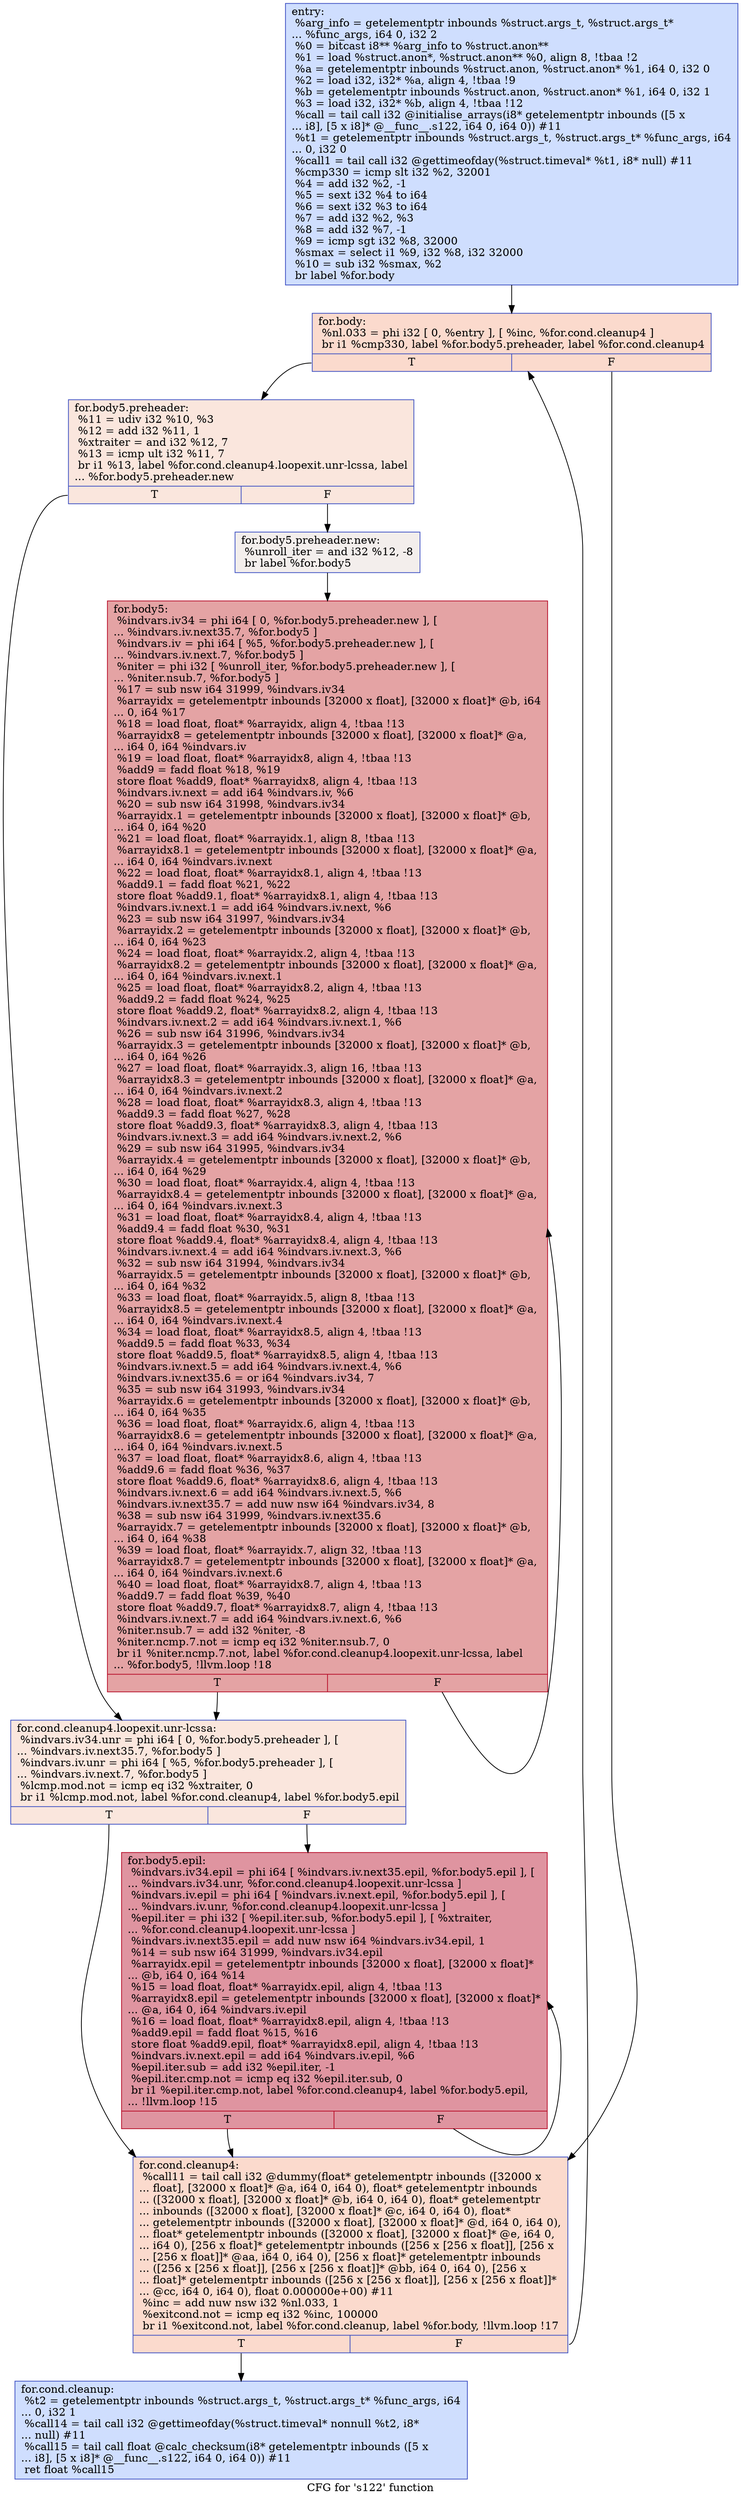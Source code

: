 digraph "CFG for 's122' function" {
	label="CFG for 's122' function";

	Node0x564c939a06a0 [shape=record,color="#3d50c3ff", style=filled, fillcolor="#93b5fe70",label="{entry:\l  %arg_info = getelementptr inbounds %struct.args_t, %struct.args_t*\l... %func_args, i64 0, i32 2\l  %0 = bitcast i8** %arg_info to %struct.anon**\l  %1 = load %struct.anon*, %struct.anon** %0, align 8, !tbaa !2\l  %a = getelementptr inbounds %struct.anon, %struct.anon* %1, i64 0, i32 0\l  %2 = load i32, i32* %a, align 4, !tbaa !9\l  %b = getelementptr inbounds %struct.anon, %struct.anon* %1, i64 0, i32 1\l  %3 = load i32, i32* %b, align 4, !tbaa !12\l  %call = tail call i32 @initialise_arrays(i8* getelementptr inbounds ([5 x\l... i8], [5 x i8]* @__func__.s122, i64 0, i64 0)) #11\l  %t1 = getelementptr inbounds %struct.args_t, %struct.args_t* %func_args, i64\l... 0, i32 0\l  %call1 = tail call i32 @gettimeofday(%struct.timeval* %t1, i8* null) #11\l  %cmp330 = icmp slt i32 %2, 32001\l  %4 = add i32 %2, -1\l  %5 = sext i32 %4 to i64\l  %6 = sext i32 %3 to i64\l  %7 = add i32 %2, %3\l  %8 = add i32 %7, -1\l  %9 = icmp sgt i32 %8, 32000\l  %smax = select i1 %9, i32 %8, i32 32000\l  %10 = sub i32 %smax, %2\l  br label %for.body\l}"];
	Node0x564c939a06a0 -> Node0x564c939a14c0;
	Node0x564c939a1a30 [shape=record,color="#3d50c3ff", style=filled, fillcolor="#93b5fe70",label="{for.cond.cleanup:                                 \l  %t2 = getelementptr inbounds %struct.args_t, %struct.args_t* %func_args, i64\l... 0, i32 1\l  %call14 = tail call i32 @gettimeofday(%struct.timeval* nonnull %t2, i8*\l... null) #11\l  %call15 = tail call float @calc_checksum(i8* getelementptr inbounds ([5 x\l... i8], [5 x i8]* @__func__.s122, i64 0, i64 0)) #11\l  ret float %call15\l}"];
	Node0x564c939a14c0 [shape=record,color="#3d50c3ff", style=filled, fillcolor="#f7ac8e70",label="{for.body:                                         \l  %nl.033 = phi i32 [ 0, %entry ], [ %inc, %for.cond.cleanup4 ]\l  br i1 %cmp330, label %for.body5.preheader, label %for.cond.cleanup4\l|{<s0>T|<s1>F}}"];
	Node0x564c939a14c0:s0 -> Node0x564c939a2180;
	Node0x564c939a14c0:s1 -> Node0x564c939a2070;
	Node0x564c939a2180 [shape=record,color="#3d50c3ff", style=filled, fillcolor="#f3c7b170",label="{for.body5.preheader:                              \l  %11 = udiv i32 %10, %3\l  %12 = add i32 %11, 1\l  %xtraiter = and i32 %12, 7\l  %13 = icmp ult i32 %11, 7\l  br i1 %13, label %for.cond.cleanup4.loopexit.unr-lcssa, label\l... %for.body5.preheader.new\l|{<s0>T|<s1>F}}"];
	Node0x564c939a2180:s0 -> Node0x564c939a25d0;
	Node0x564c939a2180:s1 -> Node0x564c939a2690;
	Node0x564c939a2690 [shape=record,color="#3d50c3ff", style=filled, fillcolor="#e3d9d370",label="{for.body5.preheader.new:                          \l  %unroll_iter = and i32 %12, -8\l  br label %for.body5\l}"];
	Node0x564c939a2690 -> Node0x564c939481d0;
	Node0x564c939a25d0 [shape=record,color="#3d50c3ff", style=filled, fillcolor="#f3c7b170",label="{for.cond.cleanup4.loopexit.unr-lcssa:             \l  %indvars.iv34.unr = phi i64 [ 0, %for.body5.preheader ], [\l... %indvars.iv.next35.7, %for.body5 ]\l  %indvars.iv.unr = phi i64 [ %5, %for.body5.preheader ], [\l... %indvars.iv.next.7, %for.body5 ]\l  %lcmp.mod.not = icmp eq i32 %xtraiter, 0\l  br i1 %lcmp.mod.not, label %for.cond.cleanup4, label %for.body5.epil\l|{<s0>T|<s1>F}}"];
	Node0x564c939a25d0:s0 -> Node0x564c939a2070;
	Node0x564c939a25d0:s1 -> Node0x564c939a3750;
	Node0x564c939a3750 [shape=record,color="#b70d28ff", style=filled, fillcolor="#b70d2870",label="{for.body5.epil:                                   \l  %indvars.iv34.epil = phi i64 [ %indvars.iv.next35.epil, %for.body5.epil ], [\l... %indvars.iv34.unr, %for.cond.cleanup4.loopexit.unr-lcssa ]\l  %indvars.iv.epil = phi i64 [ %indvars.iv.next.epil, %for.body5.epil ], [\l... %indvars.iv.unr, %for.cond.cleanup4.loopexit.unr-lcssa ]\l  %epil.iter = phi i32 [ %epil.iter.sub, %for.body5.epil ], [ %xtraiter,\l... %for.cond.cleanup4.loopexit.unr-lcssa ]\l  %indvars.iv.next35.epil = add nuw nsw i64 %indvars.iv34.epil, 1\l  %14 = sub nsw i64 31999, %indvars.iv34.epil\l  %arrayidx.epil = getelementptr inbounds [32000 x float], [32000 x float]*\l... @b, i64 0, i64 %14\l  %15 = load float, float* %arrayidx.epil, align 4, !tbaa !13\l  %arrayidx8.epil = getelementptr inbounds [32000 x float], [32000 x float]*\l... @a, i64 0, i64 %indvars.iv.epil\l  %16 = load float, float* %arrayidx8.epil, align 4, !tbaa !13\l  %add9.epil = fadd float %15, %16\l  store float %add9.epil, float* %arrayidx8.epil, align 4, !tbaa !13\l  %indvars.iv.next.epil = add i64 %indvars.iv.epil, %6\l  %epil.iter.sub = add i32 %epil.iter, -1\l  %epil.iter.cmp.not = icmp eq i32 %epil.iter.sub, 0\l  br i1 %epil.iter.cmp.not, label %for.cond.cleanup4, label %for.body5.epil,\l... !llvm.loop !15\l|{<s0>T|<s1>F}}"];
	Node0x564c939a3750:s0 -> Node0x564c939a2070;
	Node0x564c939a3750:s1 -> Node0x564c939a3750;
	Node0x564c939a2070 [shape=record,color="#3d50c3ff", style=filled, fillcolor="#f7ac8e70",label="{for.cond.cleanup4:                                \l  %call11 = tail call i32 @dummy(float* getelementptr inbounds ([32000 x\l... float], [32000 x float]* @a, i64 0, i64 0), float* getelementptr inbounds\l... ([32000 x float], [32000 x float]* @b, i64 0, i64 0), float* getelementptr\l... inbounds ([32000 x float], [32000 x float]* @c, i64 0, i64 0), float*\l... getelementptr inbounds ([32000 x float], [32000 x float]* @d, i64 0, i64 0),\l... float* getelementptr inbounds ([32000 x float], [32000 x float]* @e, i64 0,\l... i64 0), [256 x float]* getelementptr inbounds ([256 x [256 x float]], [256 x\l... [256 x float]]* @aa, i64 0, i64 0), [256 x float]* getelementptr inbounds\l... ([256 x [256 x float]], [256 x [256 x float]]* @bb, i64 0, i64 0), [256 x\l... float]* getelementptr inbounds ([256 x [256 x float]], [256 x [256 x float]]*\l... @cc, i64 0, i64 0), float 0.000000e+00) #11\l  %inc = add nuw nsw i32 %nl.033, 1\l  %exitcond.not = icmp eq i32 %inc, 100000\l  br i1 %exitcond.not, label %for.cond.cleanup, label %for.body, !llvm.loop !17\l|{<s0>T|<s1>F}}"];
	Node0x564c939a2070:s0 -> Node0x564c939a1a30;
	Node0x564c939a2070:s1 -> Node0x564c939a14c0;
	Node0x564c939481d0 [shape=record,color="#b70d28ff", style=filled, fillcolor="#c32e3170",label="{for.body5:                                        \l  %indvars.iv34 = phi i64 [ 0, %for.body5.preheader.new ], [\l... %indvars.iv.next35.7, %for.body5 ]\l  %indvars.iv = phi i64 [ %5, %for.body5.preheader.new ], [\l... %indvars.iv.next.7, %for.body5 ]\l  %niter = phi i32 [ %unroll_iter, %for.body5.preheader.new ], [\l... %niter.nsub.7, %for.body5 ]\l  %17 = sub nsw i64 31999, %indvars.iv34\l  %arrayidx = getelementptr inbounds [32000 x float], [32000 x float]* @b, i64\l... 0, i64 %17\l  %18 = load float, float* %arrayidx, align 4, !tbaa !13\l  %arrayidx8 = getelementptr inbounds [32000 x float], [32000 x float]* @a,\l... i64 0, i64 %indvars.iv\l  %19 = load float, float* %arrayidx8, align 4, !tbaa !13\l  %add9 = fadd float %18, %19\l  store float %add9, float* %arrayidx8, align 4, !tbaa !13\l  %indvars.iv.next = add i64 %indvars.iv, %6\l  %20 = sub nsw i64 31998, %indvars.iv34\l  %arrayidx.1 = getelementptr inbounds [32000 x float], [32000 x float]* @b,\l... i64 0, i64 %20\l  %21 = load float, float* %arrayidx.1, align 8, !tbaa !13\l  %arrayidx8.1 = getelementptr inbounds [32000 x float], [32000 x float]* @a,\l... i64 0, i64 %indvars.iv.next\l  %22 = load float, float* %arrayidx8.1, align 4, !tbaa !13\l  %add9.1 = fadd float %21, %22\l  store float %add9.1, float* %arrayidx8.1, align 4, !tbaa !13\l  %indvars.iv.next.1 = add i64 %indvars.iv.next, %6\l  %23 = sub nsw i64 31997, %indvars.iv34\l  %arrayidx.2 = getelementptr inbounds [32000 x float], [32000 x float]* @b,\l... i64 0, i64 %23\l  %24 = load float, float* %arrayidx.2, align 4, !tbaa !13\l  %arrayidx8.2 = getelementptr inbounds [32000 x float], [32000 x float]* @a,\l... i64 0, i64 %indvars.iv.next.1\l  %25 = load float, float* %arrayidx8.2, align 4, !tbaa !13\l  %add9.2 = fadd float %24, %25\l  store float %add9.2, float* %arrayidx8.2, align 4, !tbaa !13\l  %indvars.iv.next.2 = add i64 %indvars.iv.next.1, %6\l  %26 = sub nsw i64 31996, %indvars.iv34\l  %arrayidx.3 = getelementptr inbounds [32000 x float], [32000 x float]* @b,\l... i64 0, i64 %26\l  %27 = load float, float* %arrayidx.3, align 16, !tbaa !13\l  %arrayidx8.3 = getelementptr inbounds [32000 x float], [32000 x float]* @a,\l... i64 0, i64 %indvars.iv.next.2\l  %28 = load float, float* %arrayidx8.3, align 4, !tbaa !13\l  %add9.3 = fadd float %27, %28\l  store float %add9.3, float* %arrayidx8.3, align 4, !tbaa !13\l  %indvars.iv.next.3 = add i64 %indvars.iv.next.2, %6\l  %29 = sub nsw i64 31995, %indvars.iv34\l  %arrayidx.4 = getelementptr inbounds [32000 x float], [32000 x float]* @b,\l... i64 0, i64 %29\l  %30 = load float, float* %arrayidx.4, align 4, !tbaa !13\l  %arrayidx8.4 = getelementptr inbounds [32000 x float], [32000 x float]* @a,\l... i64 0, i64 %indvars.iv.next.3\l  %31 = load float, float* %arrayidx8.4, align 4, !tbaa !13\l  %add9.4 = fadd float %30, %31\l  store float %add9.4, float* %arrayidx8.4, align 4, !tbaa !13\l  %indvars.iv.next.4 = add i64 %indvars.iv.next.3, %6\l  %32 = sub nsw i64 31994, %indvars.iv34\l  %arrayidx.5 = getelementptr inbounds [32000 x float], [32000 x float]* @b,\l... i64 0, i64 %32\l  %33 = load float, float* %arrayidx.5, align 8, !tbaa !13\l  %arrayidx8.5 = getelementptr inbounds [32000 x float], [32000 x float]* @a,\l... i64 0, i64 %indvars.iv.next.4\l  %34 = load float, float* %arrayidx8.5, align 4, !tbaa !13\l  %add9.5 = fadd float %33, %34\l  store float %add9.5, float* %arrayidx8.5, align 4, !tbaa !13\l  %indvars.iv.next.5 = add i64 %indvars.iv.next.4, %6\l  %indvars.iv.next35.6 = or i64 %indvars.iv34, 7\l  %35 = sub nsw i64 31993, %indvars.iv34\l  %arrayidx.6 = getelementptr inbounds [32000 x float], [32000 x float]* @b,\l... i64 0, i64 %35\l  %36 = load float, float* %arrayidx.6, align 4, !tbaa !13\l  %arrayidx8.6 = getelementptr inbounds [32000 x float], [32000 x float]* @a,\l... i64 0, i64 %indvars.iv.next.5\l  %37 = load float, float* %arrayidx8.6, align 4, !tbaa !13\l  %add9.6 = fadd float %36, %37\l  store float %add9.6, float* %arrayidx8.6, align 4, !tbaa !13\l  %indvars.iv.next.6 = add i64 %indvars.iv.next.5, %6\l  %indvars.iv.next35.7 = add nuw nsw i64 %indvars.iv34, 8\l  %38 = sub nsw i64 31999, %indvars.iv.next35.6\l  %arrayidx.7 = getelementptr inbounds [32000 x float], [32000 x float]* @b,\l... i64 0, i64 %38\l  %39 = load float, float* %arrayidx.7, align 32, !tbaa !13\l  %arrayidx8.7 = getelementptr inbounds [32000 x float], [32000 x float]* @a,\l... i64 0, i64 %indvars.iv.next.6\l  %40 = load float, float* %arrayidx8.7, align 4, !tbaa !13\l  %add9.7 = fadd float %39, %40\l  store float %add9.7, float* %arrayidx8.7, align 4, !tbaa !13\l  %indvars.iv.next.7 = add i64 %indvars.iv.next.6, %6\l  %niter.nsub.7 = add i32 %niter, -8\l  %niter.ncmp.7.not = icmp eq i32 %niter.nsub.7, 0\l  br i1 %niter.ncmp.7.not, label %for.cond.cleanup4.loopexit.unr-lcssa, label\l... %for.body5, !llvm.loop !18\l|{<s0>T|<s1>F}}"];
	Node0x564c939481d0:s0 -> Node0x564c939a25d0;
	Node0x564c939481d0:s1 -> Node0x564c939481d0;
}
